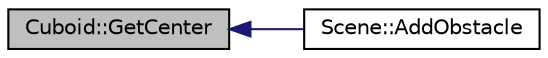 digraph "Cuboid::GetCenter"
{
  edge [fontname="Helvetica",fontsize="10",labelfontname="Helvetica",labelfontsize="10"];
  node [fontname="Helvetica",fontsize="10",shape=record];
  rankdir="LR";
  Node1 [label="Cuboid::GetCenter",height=0.2,width=0.4,color="black", fillcolor="grey75", style="filled", fontcolor="black"];
  Node1 -> Node2 [dir="back",color="midnightblue",fontsize="10",style="solid",fontname="Helvetica"];
  Node2 [label="Scene::AddObstacle",height=0.2,width=0.4,color="black", fillcolor="white", style="filled",URL="$class_scene.html#aa673e67c91dff47b5ab1550de35bfa19",tooltip="Dodaje nową przeszkodę do sceny. "];
}
